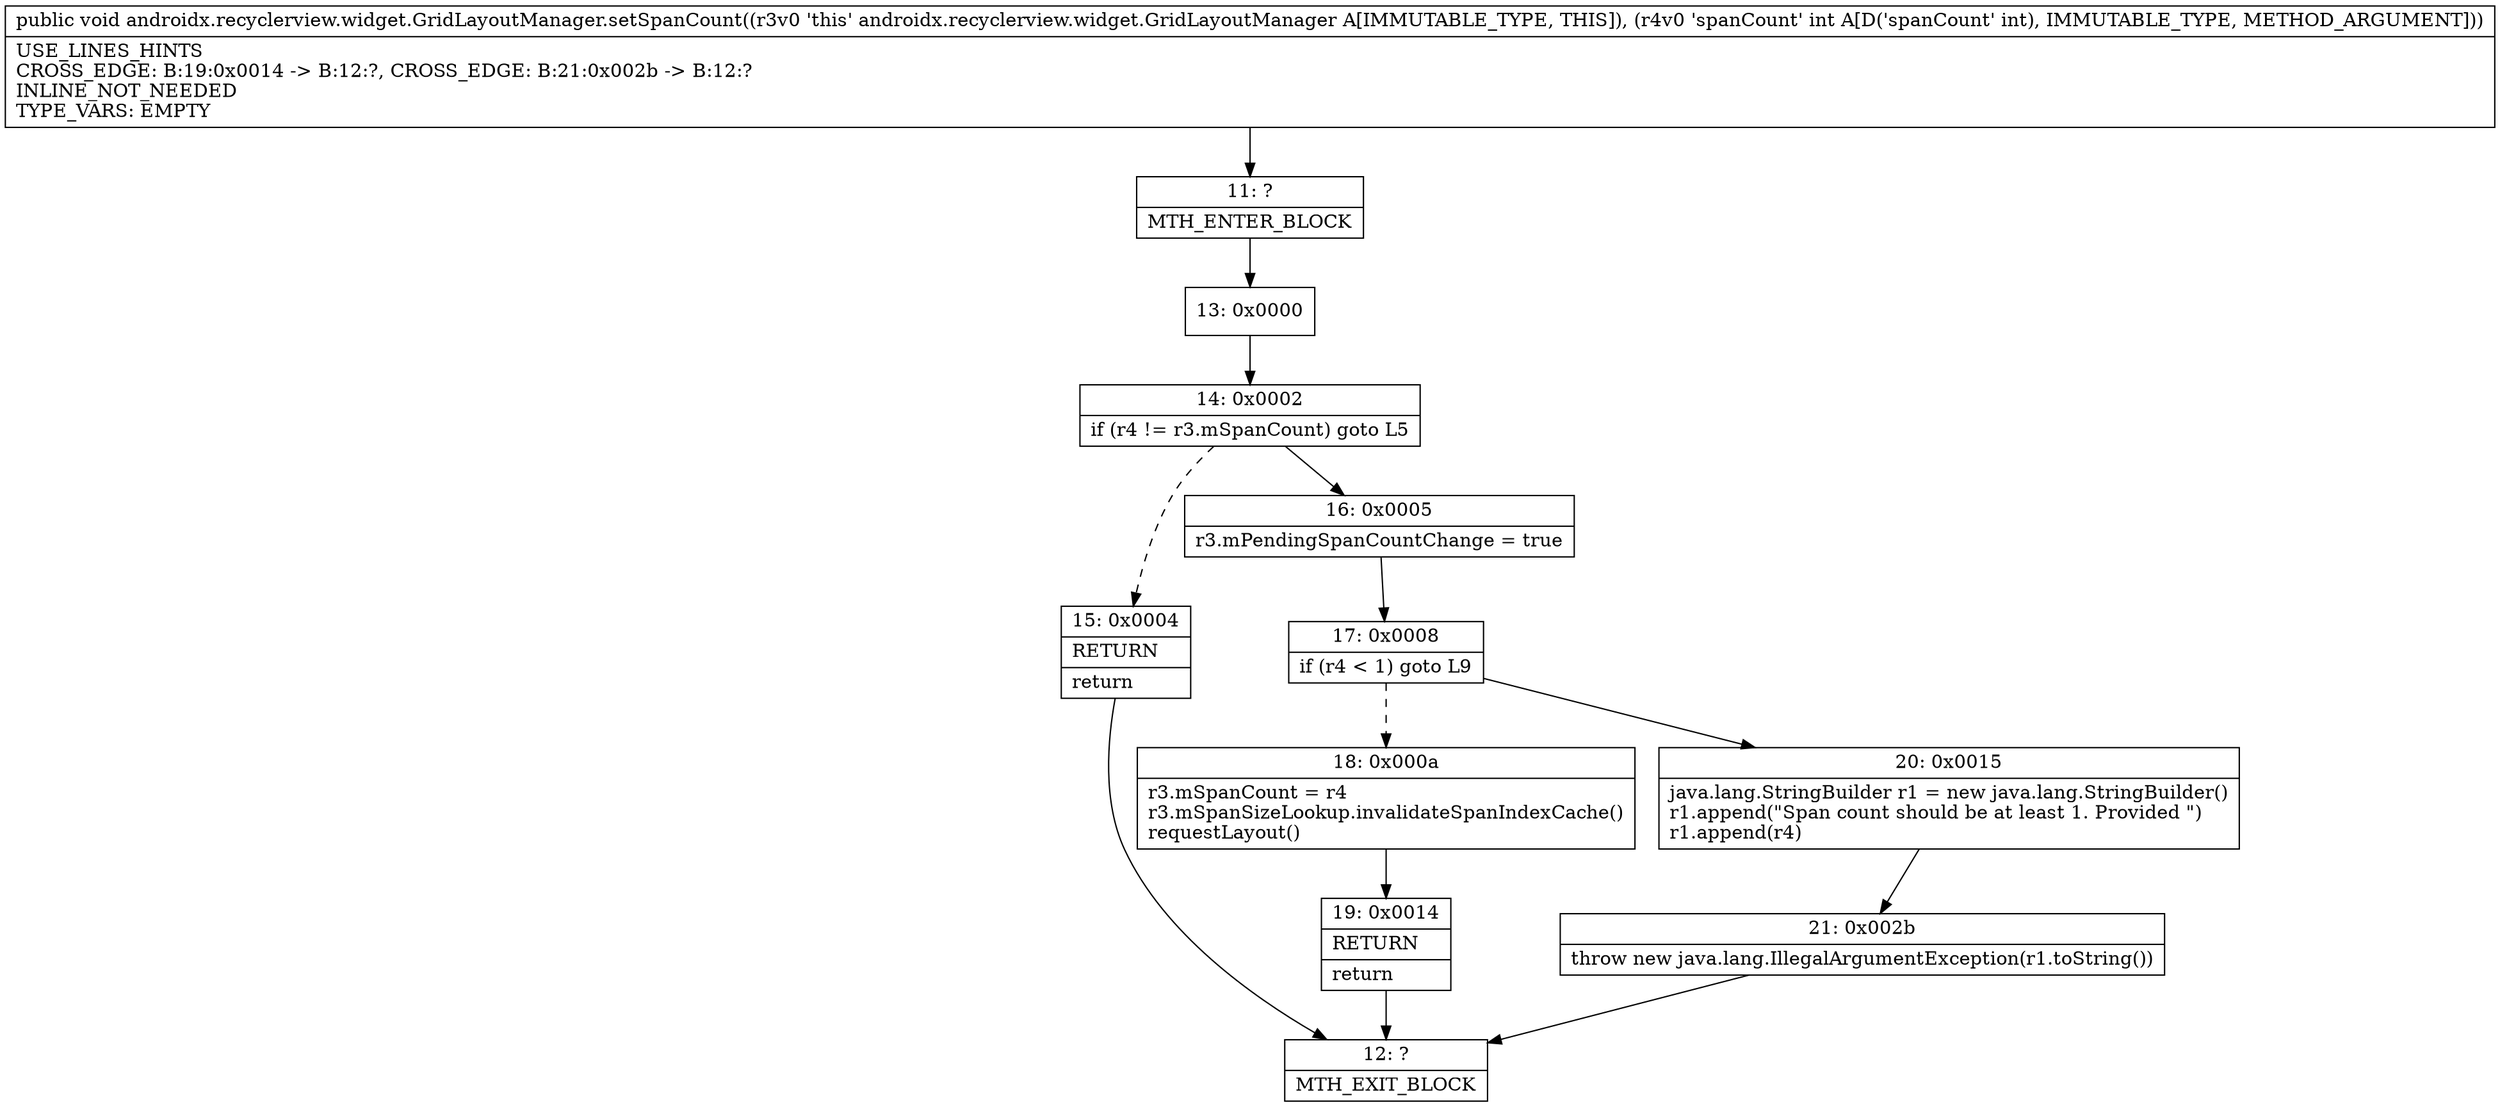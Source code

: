 digraph "CFG forandroidx.recyclerview.widget.GridLayoutManager.setSpanCount(I)V" {
Node_11 [shape=record,label="{11\:\ ?|MTH_ENTER_BLOCK\l}"];
Node_13 [shape=record,label="{13\:\ 0x0000}"];
Node_14 [shape=record,label="{14\:\ 0x0002|if (r4 != r3.mSpanCount) goto L5\l}"];
Node_15 [shape=record,label="{15\:\ 0x0004|RETURN\l|return\l}"];
Node_12 [shape=record,label="{12\:\ ?|MTH_EXIT_BLOCK\l}"];
Node_16 [shape=record,label="{16\:\ 0x0005|r3.mPendingSpanCountChange = true\l}"];
Node_17 [shape=record,label="{17\:\ 0x0008|if (r4 \< 1) goto L9\l}"];
Node_18 [shape=record,label="{18\:\ 0x000a|r3.mSpanCount = r4\lr3.mSpanSizeLookup.invalidateSpanIndexCache()\lrequestLayout()\l}"];
Node_19 [shape=record,label="{19\:\ 0x0014|RETURN\l|return\l}"];
Node_20 [shape=record,label="{20\:\ 0x0015|java.lang.StringBuilder r1 = new java.lang.StringBuilder()\lr1.append(\"Span count should be at least 1. Provided \")\lr1.append(r4)\l}"];
Node_21 [shape=record,label="{21\:\ 0x002b|throw new java.lang.IllegalArgumentException(r1.toString())\l}"];
MethodNode[shape=record,label="{public void androidx.recyclerview.widget.GridLayoutManager.setSpanCount((r3v0 'this' androidx.recyclerview.widget.GridLayoutManager A[IMMUTABLE_TYPE, THIS]), (r4v0 'spanCount' int A[D('spanCount' int), IMMUTABLE_TYPE, METHOD_ARGUMENT]))  | USE_LINES_HINTS\lCROSS_EDGE: B:19:0x0014 \-\> B:12:?, CROSS_EDGE: B:21:0x002b \-\> B:12:?\lINLINE_NOT_NEEDED\lTYPE_VARS: EMPTY\l}"];
MethodNode -> Node_11;Node_11 -> Node_13;
Node_13 -> Node_14;
Node_14 -> Node_15[style=dashed];
Node_14 -> Node_16;
Node_15 -> Node_12;
Node_16 -> Node_17;
Node_17 -> Node_18[style=dashed];
Node_17 -> Node_20;
Node_18 -> Node_19;
Node_19 -> Node_12;
Node_20 -> Node_21;
Node_21 -> Node_12;
}

